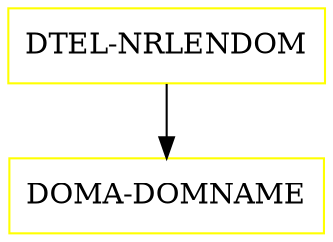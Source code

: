 digraph G {
  "DTEL-NRLENDOM" [shape=box,color=yellow];
  "DOMA-DOMNAME" [shape=box,color=yellow,URL="./DOMA_DOMNAME.html"];
  "DTEL-NRLENDOM" -> "DOMA-DOMNAME";
}

